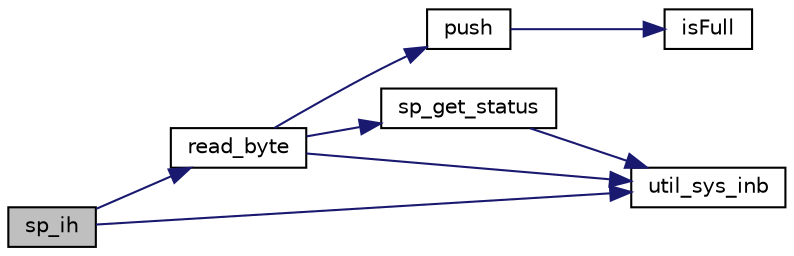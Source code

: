 digraph "sp_ih"
{
 // LATEX_PDF_SIZE
  edge [fontname="Helvetica",fontsize="10",labelfontname="Helvetica",labelfontsize="10"];
  node [fontname="Helvetica",fontsize="10",shape=record];
  rankdir="LR";
  Node1 [label="sp_ih",height=0.2,width=0.4,color="black", fillcolor="grey75", style="filled", fontcolor="black",tooltip="Serial ports's interrupt handler."];
  Node1 -> Node2 [color="midnightblue",fontsize="10",style="solid"];
  Node2 [label="read_byte",height=0.2,width=0.4,color="black", fillcolor="white", style="filled",URL="$serial_port_8c.html#a0f2fa0bd6d33cf6b49390a96ff0192e5",tooltip="This function reads a byte from the serial port and pushes it to the received data queue."];
  Node2 -> Node3 [color="midnightblue",fontsize="10",style="solid"];
  Node3 [label="push",height=0.2,width=0.4,color="black", fillcolor="white", style="filled",URL="$queue_8c.html#a25897dd8dc27d857546b0d3f81058d8c",tooltip=" "];
  Node3 -> Node4 [color="midnightblue",fontsize="10",style="solid"];
  Node4 [label="isFull",height=0.2,width=0.4,color="black", fillcolor="white", style="filled",URL="$queue_8c.html#a3f2350d97e2b928dece5642ebfc1d173",tooltip=" "];
  Node2 -> Node5 [color="midnightblue",fontsize="10",style="solid"];
  Node5 [label="sp_get_status",height=0.2,width=0.4,color="black", fillcolor="white", style="filled",URL="$serial_port_8c.html#a345aef3f6a10f62322b353279a08d690",tooltip="This function reads the status of the serial port."];
  Node5 -> Node6 [color="midnightblue",fontsize="10",style="solid"];
  Node6 [label="util_sys_inb",height=0.2,width=0.4,color="black", fillcolor="white", style="filled",URL="$utils_8c.html#a79a031a8611f5b2d6afa4158e92b0fb4",tooltip="This function reads from the specified port and transforms the recevied value into an 8 bit number;."];
  Node2 -> Node6 [color="midnightblue",fontsize="10",style="solid"];
  Node1 -> Node6 [color="midnightblue",fontsize="10",style="solid"];
}

